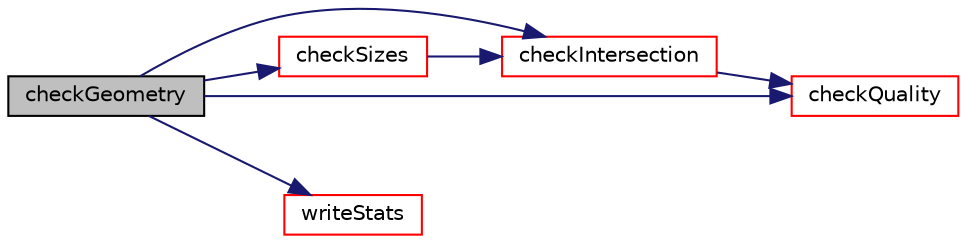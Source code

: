 digraph "checkGeometry"
{
  bgcolor="transparent";
  edge [fontname="Helvetica",fontsize="10",labelfontname="Helvetica",labelfontsize="10"];
  node [fontname="Helvetica",fontsize="10",shape=record];
  rankdir="LR";
  Node1 [label="checkGeometry",height=0.2,width=0.4,color="black", fillcolor="grey75", style="filled", fontcolor="black"];
  Node1 -> Node2 [color="midnightblue",fontsize="10",style="solid",fontname="Helvetica"];
  Node2 [label="checkIntersection",height=0.2,width=0.4,color="red",URL="$a02342.html#a3c12c8cf462e900ac8c4fdb541feb09c",tooltip="Do surfaces self-intersect or intersect others. "];
  Node2 -> Node3 [color="midnightblue",fontsize="10",style="solid",fontname="Helvetica"];
  Node3 [label="checkQuality",height=0.2,width=0.4,color="red",URL="$a02342.html#af41c23f2003dc43b625b4a78141ad3ff",tooltip="Check triangle quality. "];
  Node1 -> Node3 [color="midnightblue",fontsize="10",style="solid",fontname="Helvetica"];
  Node1 -> Node4 [color="midnightblue",fontsize="10",style="solid",fontname="Helvetica"];
  Node4 [label="checkSizes",height=0.2,width=0.4,color="red",URL="$a02342.html#a752a725d69ef0bc3be6a9ac347e9b70e",tooltip="Are all bounding boxes of similar size. "];
  Node4 -> Node2 [color="midnightblue",fontsize="10",style="solid",fontname="Helvetica"];
  Node1 -> Node5 [color="midnightblue",fontsize="10",style="solid",fontname="Helvetica"];
  Node5 [label="writeStats",height=0.2,width=0.4,color="red",URL="$a02342.html#aa919f1135132c2e0b7774c9543710ecc",tooltip="Write some stats. "];
}
